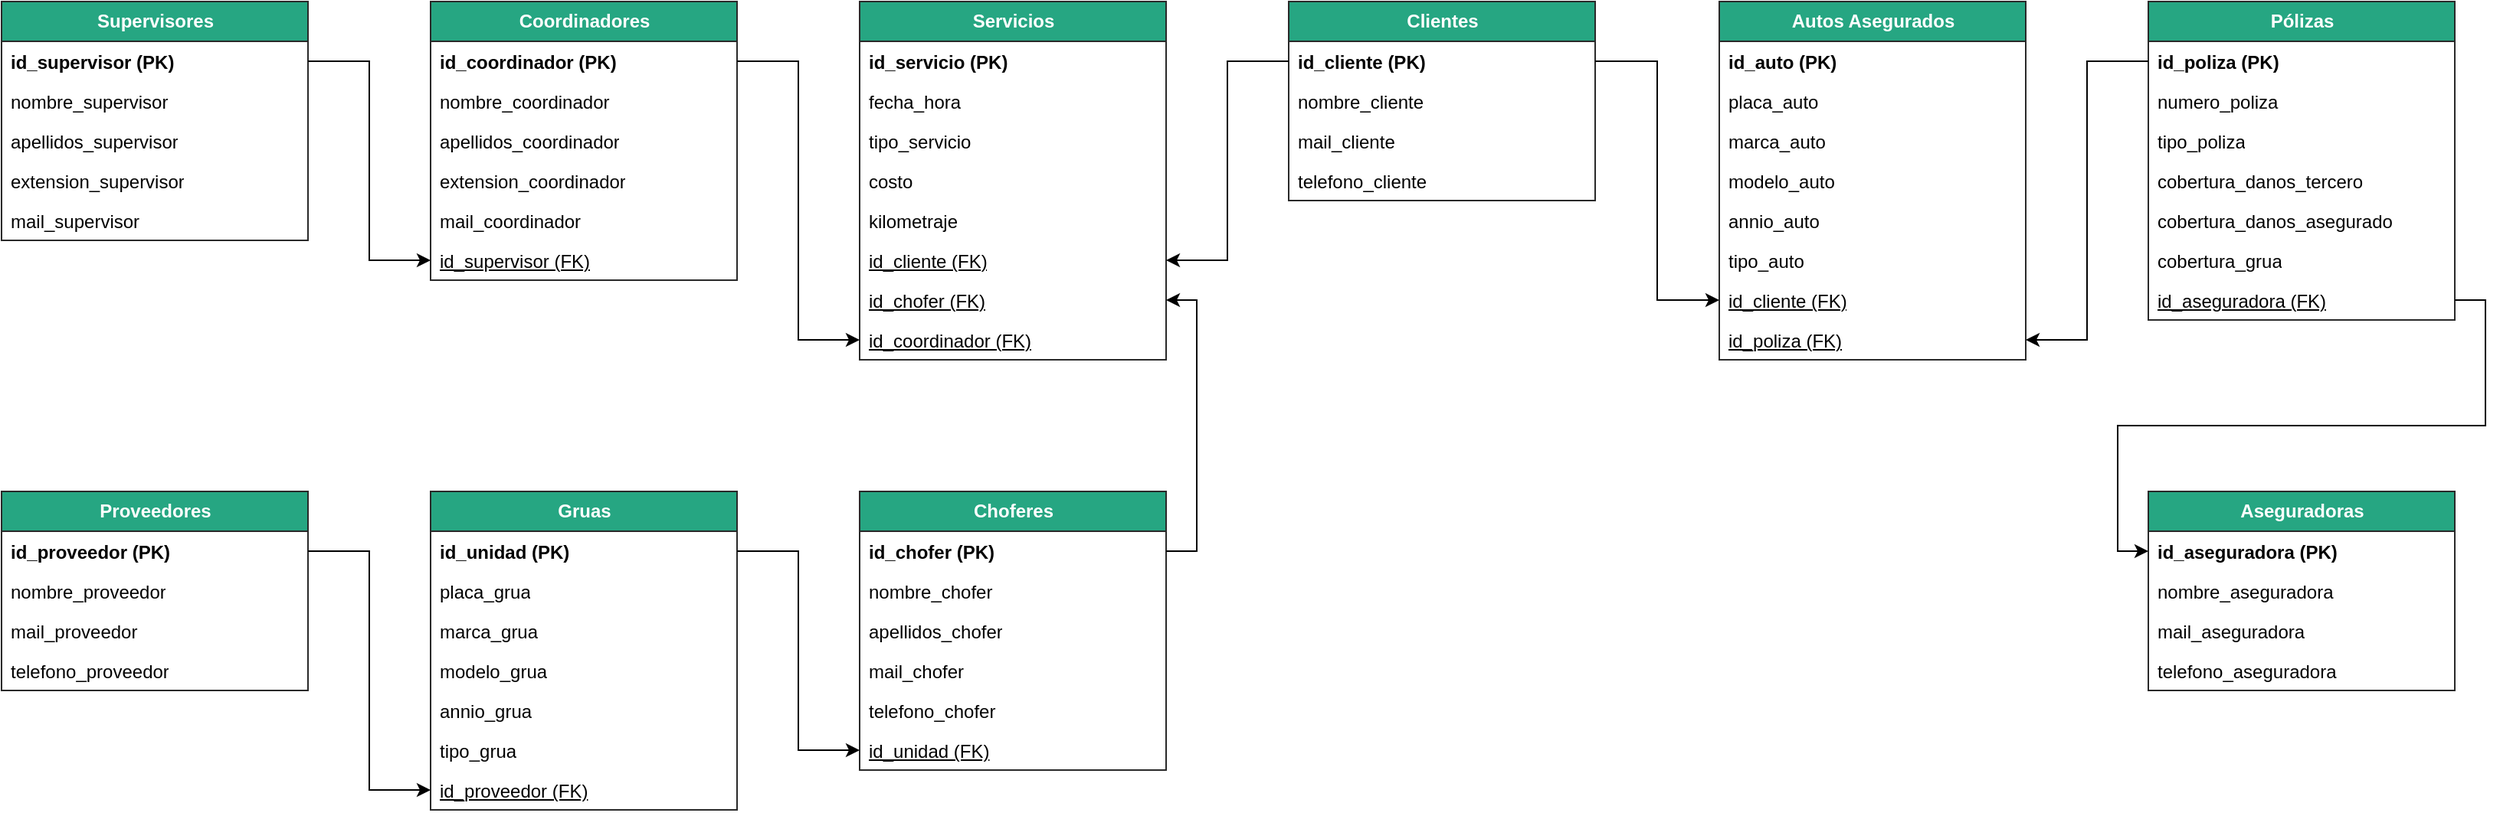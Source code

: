 <mxfile version="26.0.10">
  <diagram name="Página-1" id="CNQeAtd0HLl2I9lGI34d">
    <mxGraphModel dx="2074" dy="1098" grid="1" gridSize="10" guides="1" tooltips="1" connect="1" arrows="1" fold="1" page="1" pageScale="1" pageWidth="827" pageHeight="1169" math="0" shadow="0">
      <root>
        <mxCell id="0" />
        <mxCell id="1" parent="0" />
        <mxCell id="DPe2gCRadpd5a2DaNmYl-1" value="Supervisores" style="swimlane;fontStyle=1;childLayout=stackLayout;horizontal=1;startSize=26;fillColor=light-dark(#26a682, #1f2f1e);horizontalStack=0;resizeParent=1;resizeParentMax=0;resizeLast=0;collapsible=1;marginBottom=0;html=1;strokeColor=light-dark(#292929, #446e2c);fontColor=light-dark(#ffffff, #ededed);" parent="1" vertex="1">
          <mxGeometry x="40" y="120" width="200" height="156" as="geometry" />
        </mxCell>
        <mxCell id="DPe2gCRadpd5a2DaNmYl-2" value="id_supervisor (PK)" style="text;strokeColor=none;fillColor=none;align=left;verticalAlign=top;spacingLeft=4;spacingRight=4;overflow=hidden;rotatable=0;points=[[0,0.5],[1,0.5]];portConstraint=eastwest;whiteSpace=wrap;html=1;fontStyle=1" parent="DPe2gCRadpd5a2DaNmYl-1" vertex="1">
          <mxGeometry y="26" width="200" height="26" as="geometry" />
        </mxCell>
        <mxCell id="DPe2gCRadpd5a2DaNmYl-3" value="nombre_supervisor" style="text;strokeColor=none;fillColor=none;align=left;verticalAlign=top;spacingLeft=4;spacingRight=4;overflow=hidden;rotatable=0;points=[[0,0.5],[1,0.5]];portConstraint=eastwest;whiteSpace=wrap;html=1;" parent="DPe2gCRadpd5a2DaNmYl-1" vertex="1">
          <mxGeometry y="52" width="200" height="26" as="geometry" />
        </mxCell>
        <mxCell id="DPe2gCRadpd5a2DaNmYl-4" value="apellidos_supervisor" style="text;strokeColor=none;fillColor=none;align=left;verticalAlign=top;spacingLeft=4;spacingRight=4;overflow=hidden;rotatable=0;points=[[0,0.5],[1,0.5]];portConstraint=eastwest;whiteSpace=wrap;html=1;" parent="DPe2gCRadpd5a2DaNmYl-1" vertex="1">
          <mxGeometry y="78" width="200" height="26" as="geometry" />
        </mxCell>
        <mxCell id="DPe2gCRadpd5a2DaNmYl-5" value="extension_supervisor" style="text;strokeColor=none;fillColor=none;align=left;verticalAlign=top;spacingLeft=4;spacingRight=4;overflow=hidden;rotatable=0;points=[[0,0.5],[1,0.5]];portConstraint=eastwest;whiteSpace=wrap;html=1;" parent="DPe2gCRadpd5a2DaNmYl-1" vertex="1">
          <mxGeometry y="104" width="200" height="26" as="geometry" />
        </mxCell>
        <mxCell id="DPe2gCRadpd5a2DaNmYl-6" value="mail_supervisor" style="text;strokeColor=none;fillColor=none;align=left;verticalAlign=top;spacingLeft=4;spacingRight=4;overflow=hidden;rotatable=0;points=[[0,0.5],[1,0.5]];portConstraint=eastwest;whiteSpace=wrap;html=1;" parent="DPe2gCRadpd5a2DaNmYl-1" vertex="1">
          <mxGeometry y="130" width="200" height="26" as="geometry" />
        </mxCell>
        <mxCell id="9M1anqglWfri5pob4J4y-1" value="Coordinadores" style="swimlane;fontStyle=1;childLayout=stackLayout;horizontal=1;startSize=26;fillColor=light-dark(#26a682, #1f2f1e);horizontalStack=0;resizeParent=1;resizeParentMax=0;resizeLast=0;collapsible=1;marginBottom=0;html=1;strokeColor=light-dark(#292929, #446e2c);fontColor=light-dark(#ffffff, #ededed);" vertex="1" parent="1">
          <mxGeometry x="320" y="120" width="200" height="182" as="geometry" />
        </mxCell>
        <mxCell id="9M1anqglWfri5pob4J4y-2" value="id_coordinador (PK)" style="text;strokeColor=none;fillColor=none;align=left;verticalAlign=top;spacingLeft=4;spacingRight=4;overflow=hidden;rotatable=0;points=[[0,0.5],[1,0.5]];portConstraint=eastwest;whiteSpace=wrap;html=1;fontStyle=1" vertex="1" parent="9M1anqglWfri5pob4J4y-1">
          <mxGeometry y="26" width="200" height="26" as="geometry" />
        </mxCell>
        <mxCell id="9M1anqglWfri5pob4J4y-3" value="nombre_coordinador" style="text;strokeColor=none;fillColor=none;align=left;verticalAlign=top;spacingLeft=4;spacingRight=4;overflow=hidden;rotatable=0;points=[[0,0.5],[1,0.5]];portConstraint=eastwest;whiteSpace=wrap;html=1;" vertex="1" parent="9M1anqglWfri5pob4J4y-1">
          <mxGeometry y="52" width="200" height="26" as="geometry" />
        </mxCell>
        <mxCell id="9M1anqglWfri5pob4J4y-4" value="apellidos_coordinador" style="text;strokeColor=none;fillColor=none;align=left;verticalAlign=top;spacingLeft=4;spacingRight=4;overflow=hidden;rotatable=0;points=[[0,0.5],[1,0.5]];portConstraint=eastwest;whiteSpace=wrap;html=1;" vertex="1" parent="9M1anqglWfri5pob4J4y-1">
          <mxGeometry y="78" width="200" height="26" as="geometry" />
        </mxCell>
        <mxCell id="9M1anqglWfri5pob4J4y-5" value="extension_coordinador" style="text;strokeColor=none;fillColor=none;align=left;verticalAlign=top;spacingLeft=4;spacingRight=4;overflow=hidden;rotatable=0;points=[[0,0.5],[1,0.5]];portConstraint=eastwest;whiteSpace=wrap;html=1;" vertex="1" parent="9M1anqglWfri5pob4J4y-1">
          <mxGeometry y="104" width="200" height="26" as="geometry" />
        </mxCell>
        <mxCell id="9M1anqglWfri5pob4J4y-6" value="mail_coordinador" style="text;strokeColor=none;fillColor=none;align=left;verticalAlign=top;spacingLeft=4;spacingRight=4;overflow=hidden;rotatable=0;points=[[0,0.5],[1,0.5]];portConstraint=eastwest;whiteSpace=wrap;html=1;" vertex="1" parent="9M1anqglWfri5pob4J4y-1">
          <mxGeometry y="130" width="200" height="26" as="geometry" />
        </mxCell>
        <mxCell id="9M1anqglWfri5pob4J4y-66" value="id_supervisor (FK)" style="text;strokeColor=none;fillColor=none;align=left;verticalAlign=top;spacingLeft=4;spacingRight=4;overflow=hidden;rotatable=0;points=[[0,0.5],[1,0.5]];portConstraint=eastwest;whiteSpace=wrap;html=1;fontStyle=4" vertex="1" parent="9M1anqglWfri5pob4J4y-1">
          <mxGeometry y="156" width="200" height="26" as="geometry" />
        </mxCell>
        <mxCell id="9M1anqglWfri5pob4J4y-7" value="Servicios" style="swimlane;fontStyle=1;childLayout=stackLayout;horizontal=1;startSize=26;fillColor=light-dark(#26a682, #1f2f1e);horizontalStack=0;resizeParent=1;resizeParentMax=0;resizeLast=0;collapsible=1;marginBottom=0;html=1;strokeColor=light-dark(#292929, #446e2c);fontColor=light-dark(#ffffff, #ededed);" vertex="1" parent="1">
          <mxGeometry x="600" y="120" width="200" height="234" as="geometry" />
        </mxCell>
        <mxCell id="9M1anqglWfri5pob4J4y-8" value="id_servicio (PK)" style="text;strokeColor=none;fillColor=none;align=left;verticalAlign=top;spacingLeft=4;spacingRight=4;overflow=hidden;rotatable=0;points=[[0,0.5],[1,0.5]];portConstraint=eastwest;whiteSpace=wrap;html=1;fontStyle=1" vertex="1" parent="9M1anqglWfri5pob4J4y-7">
          <mxGeometry y="26" width="200" height="26" as="geometry" />
        </mxCell>
        <mxCell id="9M1anqglWfri5pob4J4y-9" value="fecha_hora" style="text;strokeColor=none;fillColor=none;align=left;verticalAlign=top;spacingLeft=4;spacingRight=4;overflow=hidden;rotatable=0;points=[[0,0.5],[1,0.5]];portConstraint=eastwest;whiteSpace=wrap;html=1;" vertex="1" parent="9M1anqglWfri5pob4J4y-7">
          <mxGeometry y="52" width="200" height="26" as="geometry" />
        </mxCell>
        <mxCell id="9M1anqglWfri5pob4J4y-10" value="tipo_servicio" style="text;strokeColor=none;fillColor=none;align=left;verticalAlign=top;spacingLeft=4;spacingRight=4;overflow=hidden;rotatable=0;points=[[0,0.5],[1,0.5]];portConstraint=eastwest;whiteSpace=wrap;html=1;" vertex="1" parent="9M1anqglWfri5pob4J4y-7">
          <mxGeometry y="78" width="200" height="26" as="geometry" />
        </mxCell>
        <mxCell id="9M1anqglWfri5pob4J4y-11" value="costo" style="text;strokeColor=none;fillColor=none;align=left;verticalAlign=top;spacingLeft=4;spacingRight=4;overflow=hidden;rotatable=0;points=[[0,0.5],[1,0.5]];portConstraint=eastwest;whiteSpace=wrap;html=1;" vertex="1" parent="9M1anqglWfri5pob4J4y-7">
          <mxGeometry y="104" width="200" height="26" as="geometry" />
        </mxCell>
        <mxCell id="9M1anqglWfri5pob4J4y-12" value="kilometraje" style="text;strokeColor=none;fillColor=none;align=left;verticalAlign=top;spacingLeft=4;spacingRight=4;overflow=hidden;rotatable=0;points=[[0,0.5],[1,0.5]];portConstraint=eastwest;whiteSpace=wrap;html=1;" vertex="1" parent="9M1anqglWfri5pob4J4y-7">
          <mxGeometry y="130" width="200" height="26" as="geometry" />
        </mxCell>
        <mxCell id="9M1anqglWfri5pob4J4y-60" value="id_cliente (FK)" style="text;strokeColor=none;fillColor=none;align=left;verticalAlign=top;spacingLeft=4;spacingRight=4;overflow=hidden;rotatable=0;points=[[0,0.5],[1,0.5]];portConstraint=eastwest;whiteSpace=wrap;html=1;fontStyle=4" vertex="1" parent="9M1anqglWfri5pob4J4y-7">
          <mxGeometry y="156" width="200" height="26" as="geometry" />
        </mxCell>
        <mxCell id="9M1anqglWfri5pob4J4y-61" value="id_chofer (FK)" style="text;strokeColor=none;fillColor=none;align=left;verticalAlign=top;spacingLeft=4;spacingRight=4;overflow=hidden;rotatable=0;points=[[0,0.5],[1,0.5]];portConstraint=eastwest;whiteSpace=wrap;html=1;fontStyle=4" vertex="1" parent="9M1anqglWfri5pob4J4y-7">
          <mxGeometry y="182" width="200" height="26" as="geometry" />
        </mxCell>
        <mxCell id="9M1anqglWfri5pob4J4y-62" value="id_coordinador (FK)" style="text;strokeColor=none;fillColor=none;align=left;verticalAlign=top;spacingLeft=4;spacingRight=4;overflow=hidden;rotatable=0;points=[[0,0.5],[1,0.5]];portConstraint=eastwest;whiteSpace=wrap;html=1;fontStyle=4" vertex="1" parent="9M1anqglWfri5pob4J4y-7">
          <mxGeometry y="208" width="200" height="26" as="geometry" />
        </mxCell>
        <mxCell id="9M1anqglWfri5pob4J4y-13" value="Clientes" style="swimlane;fontStyle=1;childLayout=stackLayout;horizontal=1;startSize=26;fillColor=light-dark(#26a682, #1f2f1e);horizontalStack=0;resizeParent=1;resizeParentMax=0;resizeLast=0;collapsible=1;marginBottom=0;html=1;strokeColor=light-dark(#292929, #446e2c);fontColor=light-dark(#ffffff, #ededed);" vertex="1" parent="1">
          <mxGeometry x="880" y="120" width="200" height="130" as="geometry" />
        </mxCell>
        <mxCell id="9M1anqglWfri5pob4J4y-14" value="id_cliente (PK)" style="text;strokeColor=none;fillColor=none;align=left;verticalAlign=top;spacingLeft=4;spacingRight=4;overflow=hidden;rotatable=0;points=[[0,0.5],[1,0.5]];portConstraint=eastwest;whiteSpace=wrap;html=1;fontStyle=1" vertex="1" parent="9M1anqglWfri5pob4J4y-13">
          <mxGeometry y="26" width="200" height="26" as="geometry" />
        </mxCell>
        <mxCell id="9M1anqglWfri5pob4J4y-15" value="nombre_cliente" style="text;strokeColor=none;fillColor=none;align=left;verticalAlign=top;spacingLeft=4;spacingRight=4;overflow=hidden;rotatable=0;points=[[0,0.5],[1,0.5]];portConstraint=eastwest;whiteSpace=wrap;html=1;" vertex="1" parent="9M1anqglWfri5pob4J4y-13">
          <mxGeometry y="52" width="200" height="26" as="geometry" />
        </mxCell>
        <mxCell id="9M1anqglWfri5pob4J4y-16" value="mail_cliente" style="text;strokeColor=none;fillColor=none;align=left;verticalAlign=top;spacingLeft=4;spacingRight=4;overflow=hidden;rotatable=0;points=[[0,0.5],[1,0.5]];portConstraint=eastwest;whiteSpace=wrap;html=1;" vertex="1" parent="9M1anqglWfri5pob4J4y-13">
          <mxGeometry y="78" width="200" height="26" as="geometry" />
        </mxCell>
        <mxCell id="9M1anqglWfri5pob4J4y-17" value="telefono_cliente" style="text;strokeColor=none;fillColor=none;align=left;verticalAlign=top;spacingLeft=4;spacingRight=4;overflow=hidden;rotatable=0;points=[[0,0.5],[1,0.5]];portConstraint=eastwest;whiteSpace=wrap;html=1;" vertex="1" parent="9M1anqglWfri5pob4J4y-13">
          <mxGeometry y="104" width="200" height="26" as="geometry" />
        </mxCell>
        <mxCell id="9M1anqglWfri5pob4J4y-19" value="Autos Asegurados" style="swimlane;fontStyle=1;childLayout=stackLayout;horizontal=1;startSize=26;fillColor=light-dark(#26a682, #1f2f1e);horizontalStack=0;resizeParent=1;resizeParentMax=0;resizeLast=0;collapsible=1;marginBottom=0;html=1;strokeColor=light-dark(#292929, #446e2c);fontColor=light-dark(#ffffff, #ededed);" vertex="1" parent="1">
          <mxGeometry x="1161" y="120" width="200" height="234" as="geometry" />
        </mxCell>
        <mxCell id="9M1anqglWfri5pob4J4y-20" value="id_auto (PK)" style="text;strokeColor=none;fillColor=none;align=left;verticalAlign=top;spacingLeft=4;spacingRight=4;overflow=hidden;rotatable=0;points=[[0,0.5],[1,0.5]];portConstraint=eastwest;whiteSpace=wrap;html=1;fontStyle=1" vertex="1" parent="9M1anqglWfri5pob4J4y-19">
          <mxGeometry y="26" width="200" height="26" as="geometry" />
        </mxCell>
        <mxCell id="9M1anqglWfri5pob4J4y-21" value="placa_auto" style="text;strokeColor=none;fillColor=none;align=left;verticalAlign=top;spacingLeft=4;spacingRight=4;overflow=hidden;rotatable=0;points=[[0,0.5],[1,0.5]];portConstraint=eastwest;whiteSpace=wrap;html=1;" vertex="1" parent="9M1anqglWfri5pob4J4y-19">
          <mxGeometry y="52" width="200" height="26" as="geometry" />
        </mxCell>
        <mxCell id="9M1anqglWfri5pob4J4y-22" value="marca_auto" style="text;strokeColor=none;fillColor=none;align=left;verticalAlign=top;spacingLeft=4;spacingRight=4;overflow=hidden;rotatable=0;points=[[0,0.5],[1,0.5]];portConstraint=eastwest;whiteSpace=wrap;html=1;" vertex="1" parent="9M1anqglWfri5pob4J4y-19">
          <mxGeometry y="78" width="200" height="26" as="geometry" />
        </mxCell>
        <mxCell id="9M1anqglWfri5pob4J4y-23" value="modelo_auto" style="text;strokeColor=none;fillColor=none;align=left;verticalAlign=top;spacingLeft=4;spacingRight=4;overflow=hidden;rotatable=0;points=[[0,0.5],[1,0.5]];portConstraint=eastwest;whiteSpace=wrap;html=1;" vertex="1" parent="9M1anqglWfri5pob4J4y-19">
          <mxGeometry y="104" width="200" height="26" as="geometry" />
        </mxCell>
        <mxCell id="9M1anqglWfri5pob4J4y-24" value="annio_auto" style="text;strokeColor=none;fillColor=none;align=left;verticalAlign=top;spacingLeft=4;spacingRight=4;overflow=hidden;rotatable=0;points=[[0,0.5],[1,0.5]];portConstraint=eastwest;whiteSpace=wrap;html=1;" vertex="1" parent="9M1anqglWfri5pob4J4y-19">
          <mxGeometry y="130" width="200" height="26" as="geometry" />
        </mxCell>
        <mxCell id="9M1anqglWfri5pob4J4y-57" value="tipo_auto" style="text;strokeColor=none;fillColor=none;align=left;verticalAlign=top;spacingLeft=4;spacingRight=4;overflow=hidden;rotatable=0;points=[[0,0.5],[1,0.5]];portConstraint=eastwest;whiteSpace=wrap;html=1;" vertex="1" parent="9M1anqglWfri5pob4J4y-19">
          <mxGeometry y="156" width="200" height="26" as="geometry" />
        </mxCell>
        <mxCell id="9M1anqglWfri5pob4J4y-58" value="id_cliente (FK)" style="text;strokeColor=none;fillColor=none;align=left;verticalAlign=top;spacingLeft=4;spacingRight=4;overflow=hidden;rotatable=0;points=[[0,0.5],[1,0.5]];portConstraint=eastwest;whiteSpace=wrap;html=1;fontStyle=4" vertex="1" parent="9M1anqglWfri5pob4J4y-19">
          <mxGeometry y="182" width="200" height="26" as="geometry" />
        </mxCell>
        <mxCell id="9M1anqglWfri5pob4J4y-59" value="id_poliza (FK)" style="text;strokeColor=none;fillColor=none;align=left;verticalAlign=top;spacingLeft=4;spacingRight=4;overflow=hidden;rotatable=0;points=[[0,0.5],[1,0.5]];portConstraint=eastwest;whiteSpace=wrap;html=1;fontStyle=4" vertex="1" parent="9M1anqglWfri5pob4J4y-19">
          <mxGeometry y="208" width="200" height="26" as="geometry" />
        </mxCell>
        <mxCell id="9M1anqglWfri5pob4J4y-25" value="Pólizas" style="swimlane;fontStyle=1;childLayout=stackLayout;horizontal=1;startSize=26;fillColor=light-dark(#26a682, #1f2f1e);horizontalStack=0;resizeParent=1;resizeParentMax=0;resizeLast=0;collapsible=1;marginBottom=0;html=1;strokeColor=light-dark(#292929, #446e2c);fontColor=light-dark(#ffffff, #ededed);" vertex="1" parent="1">
          <mxGeometry x="1441" y="120" width="200" height="208" as="geometry" />
        </mxCell>
        <mxCell id="9M1anqglWfri5pob4J4y-26" value="id_poliza (PK)" style="text;strokeColor=none;fillColor=none;align=left;verticalAlign=top;spacingLeft=4;spacingRight=4;overflow=hidden;rotatable=0;points=[[0,0.5],[1,0.5]];portConstraint=eastwest;whiteSpace=wrap;html=1;fontStyle=1" vertex="1" parent="9M1anqglWfri5pob4J4y-25">
          <mxGeometry y="26" width="200" height="26" as="geometry" />
        </mxCell>
        <mxCell id="9M1anqglWfri5pob4J4y-27" value="numero_poliza" style="text;strokeColor=none;fillColor=none;align=left;verticalAlign=top;spacingLeft=4;spacingRight=4;overflow=hidden;rotatable=0;points=[[0,0.5],[1,0.5]];portConstraint=eastwest;whiteSpace=wrap;html=1;" vertex="1" parent="9M1anqglWfri5pob4J4y-25">
          <mxGeometry y="52" width="200" height="26" as="geometry" />
        </mxCell>
        <mxCell id="9M1anqglWfri5pob4J4y-28" value="tipo_poliza" style="text;strokeColor=none;fillColor=none;align=left;verticalAlign=top;spacingLeft=4;spacingRight=4;overflow=hidden;rotatable=0;points=[[0,0.5],[1,0.5]];portConstraint=eastwest;whiteSpace=wrap;html=1;" vertex="1" parent="9M1anqglWfri5pob4J4y-25">
          <mxGeometry y="78" width="200" height="26" as="geometry" />
        </mxCell>
        <mxCell id="9M1anqglWfri5pob4J4y-29" value="cobertura_danos_tercero" style="text;strokeColor=none;fillColor=none;align=left;verticalAlign=top;spacingLeft=4;spacingRight=4;overflow=hidden;rotatable=0;points=[[0,0.5],[1,0.5]];portConstraint=eastwest;whiteSpace=wrap;html=1;" vertex="1" parent="9M1anqglWfri5pob4J4y-25">
          <mxGeometry y="104" width="200" height="26" as="geometry" />
        </mxCell>
        <mxCell id="9M1anqglWfri5pob4J4y-30" value="cobertura_danos_asegurado" style="text;strokeColor=none;fillColor=none;align=left;verticalAlign=top;spacingLeft=4;spacingRight=4;overflow=hidden;rotatable=0;points=[[0,0.5],[1,0.5]];portConstraint=eastwest;whiteSpace=wrap;html=1;" vertex="1" parent="9M1anqglWfri5pob4J4y-25">
          <mxGeometry y="130" width="200" height="26" as="geometry" />
        </mxCell>
        <mxCell id="9M1anqglWfri5pob4J4y-55" value="cobertura_grua" style="text;strokeColor=none;fillColor=none;align=left;verticalAlign=top;spacingLeft=4;spacingRight=4;overflow=hidden;rotatable=0;points=[[0,0.5],[1,0.5]];portConstraint=eastwest;whiteSpace=wrap;html=1;" vertex="1" parent="9M1anqglWfri5pob4J4y-25">
          <mxGeometry y="156" width="200" height="26" as="geometry" />
        </mxCell>
        <mxCell id="9M1anqglWfri5pob4J4y-56" value="id_aseguradora (FK)" style="text;strokeColor=none;fillColor=none;align=left;verticalAlign=top;spacingLeft=4;spacingRight=4;overflow=hidden;rotatable=0;points=[[0,0.5],[1,0.5]];portConstraint=eastwest;whiteSpace=wrap;html=1;fontStyle=4" vertex="1" parent="9M1anqglWfri5pob4J4y-25">
          <mxGeometry y="182" width="200" height="26" as="geometry" />
        </mxCell>
        <mxCell id="9M1anqglWfri5pob4J4y-31" value="Proveedores" style="swimlane;fontStyle=1;childLayout=stackLayout;horizontal=1;startSize=26;fillColor=light-dark(#26a682, #1f2f1e);horizontalStack=0;resizeParent=1;resizeParentMax=0;resizeLast=0;collapsible=1;marginBottom=0;html=1;strokeColor=light-dark(#292929, #446e2c);fontColor=light-dark(#ffffff, #ededed);" vertex="1" parent="1">
          <mxGeometry x="40" y="440" width="200" height="130" as="geometry" />
        </mxCell>
        <mxCell id="9M1anqglWfri5pob4J4y-32" value="id_proveedor (PK)" style="text;strokeColor=none;fillColor=none;align=left;verticalAlign=top;spacingLeft=4;spacingRight=4;overflow=hidden;rotatable=0;points=[[0,0.5],[1,0.5]];portConstraint=eastwest;whiteSpace=wrap;html=1;fontStyle=1" vertex="1" parent="9M1anqglWfri5pob4J4y-31">
          <mxGeometry y="26" width="200" height="26" as="geometry" />
        </mxCell>
        <mxCell id="9M1anqglWfri5pob4J4y-33" value="nombre_proveedor" style="text;strokeColor=none;fillColor=none;align=left;verticalAlign=top;spacingLeft=4;spacingRight=4;overflow=hidden;rotatable=0;points=[[0,0.5],[1,0.5]];portConstraint=eastwest;whiteSpace=wrap;html=1;" vertex="1" parent="9M1anqglWfri5pob4J4y-31">
          <mxGeometry y="52" width="200" height="26" as="geometry" />
        </mxCell>
        <mxCell id="9M1anqglWfri5pob4J4y-34" value="mail_proveedor" style="text;strokeColor=none;fillColor=none;align=left;verticalAlign=top;spacingLeft=4;spacingRight=4;overflow=hidden;rotatable=0;points=[[0,0.5],[1,0.5]];portConstraint=eastwest;whiteSpace=wrap;html=1;" vertex="1" parent="9M1anqglWfri5pob4J4y-31">
          <mxGeometry y="78" width="200" height="26" as="geometry" />
        </mxCell>
        <mxCell id="9M1anqglWfri5pob4J4y-35" value="telefono_proveedor" style="text;strokeColor=none;fillColor=none;align=left;verticalAlign=top;spacingLeft=4;spacingRight=4;overflow=hidden;rotatable=0;points=[[0,0.5],[1,0.5]];portConstraint=eastwest;whiteSpace=wrap;html=1;" vertex="1" parent="9M1anqglWfri5pob4J4y-31">
          <mxGeometry y="104" width="200" height="26" as="geometry" />
        </mxCell>
        <mxCell id="9M1anqglWfri5pob4J4y-37" value="Gruas" style="swimlane;fontStyle=1;childLayout=stackLayout;horizontal=1;startSize=26;fillColor=light-dark(#26a682, #1f2f1e);horizontalStack=0;resizeParent=1;resizeParentMax=0;resizeLast=0;collapsible=1;marginBottom=0;html=1;strokeColor=light-dark(#292929, #446e2c);fontColor=light-dark(#ffffff, #ededed);" vertex="1" parent="1">
          <mxGeometry x="320" y="440" width="200" height="208" as="geometry" />
        </mxCell>
        <mxCell id="9M1anqglWfri5pob4J4y-38" value="id_unidad (PK)" style="text;strokeColor=none;fillColor=none;align=left;verticalAlign=top;spacingLeft=4;spacingRight=4;overflow=hidden;rotatable=0;points=[[0,0.5],[1,0.5]];portConstraint=eastwest;whiteSpace=wrap;html=1;fontStyle=1" vertex="1" parent="9M1anqglWfri5pob4J4y-37">
          <mxGeometry y="26" width="200" height="26" as="geometry" />
        </mxCell>
        <mxCell id="9M1anqglWfri5pob4J4y-39" value="placa_grua" style="text;strokeColor=none;fillColor=none;align=left;verticalAlign=top;spacingLeft=4;spacingRight=4;overflow=hidden;rotatable=0;points=[[0,0.5],[1,0.5]];portConstraint=eastwest;whiteSpace=wrap;html=1;" vertex="1" parent="9M1anqglWfri5pob4J4y-37">
          <mxGeometry y="52" width="200" height="26" as="geometry" />
        </mxCell>
        <mxCell id="9M1anqglWfri5pob4J4y-40" value="marca_grua" style="text;strokeColor=none;fillColor=none;align=left;verticalAlign=top;spacingLeft=4;spacingRight=4;overflow=hidden;rotatable=0;points=[[0,0.5],[1,0.5]];portConstraint=eastwest;whiteSpace=wrap;html=1;" vertex="1" parent="9M1anqglWfri5pob4J4y-37">
          <mxGeometry y="78" width="200" height="26" as="geometry" />
        </mxCell>
        <mxCell id="9M1anqglWfri5pob4J4y-41" value="modelo_grua" style="text;strokeColor=none;fillColor=none;align=left;verticalAlign=top;spacingLeft=4;spacingRight=4;overflow=hidden;rotatable=0;points=[[0,0.5],[1,0.5]];portConstraint=eastwest;whiteSpace=wrap;html=1;" vertex="1" parent="9M1anqglWfri5pob4J4y-37">
          <mxGeometry y="104" width="200" height="26" as="geometry" />
        </mxCell>
        <mxCell id="9M1anqglWfri5pob4J4y-42" value="annio_grua" style="text;strokeColor=none;fillColor=none;align=left;verticalAlign=top;spacingLeft=4;spacingRight=4;overflow=hidden;rotatable=0;points=[[0,0.5],[1,0.5]];portConstraint=eastwest;whiteSpace=wrap;html=1;" vertex="1" parent="9M1anqglWfri5pob4J4y-37">
          <mxGeometry y="130" width="200" height="26" as="geometry" />
        </mxCell>
        <mxCell id="9M1anqglWfri5pob4J4y-65" value="tipo_grua" style="text;strokeColor=none;fillColor=none;align=left;verticalAlign=top;spacingLeft=4;spacingRight=4;overflow=hidden;rotatable=0;points=[[0,0.5],[1,0.5]];portConstraint=eastwest;whiteSpace=wrap;html=1;" vertex="1" parent="9M1anqglWfri5pob4J4y-37">
          <mxGeometry y="156" width="200" height="26" as="geometry" />
        </mxCell>
        <mxCell id="9M1anqglWfri5pob4J4y-64" value="id_proveedor (FK)" style="text;strokeColor=none;fillColor=none;align=left;verticalAlign=top;spacingLeft=4;spacingRight=4;overflow=hidden;rotatable=0;points=[[0,0.5],[1,0.5]];portConstraint=eastwest;whiteSpace=wrap;html=1;fontStyle=4" vertex="1" parent="9M1anqglWfri5pob4J4y-37">
          <mxGeometry y="182" width="200" height="26" as="geometry" />
        </mxCell>
        <mxCell id="9M1anqglWfri5pob4J4y-43" value="Choferes" style="swimlane;fontStyle=1;childLayout=stackLayout;horizontal=1;startSize=26;fillColor=light-dark(#26a682, #1f2f1e);horizontalStack=0;resizeParent=1;resizeParentMax=0;resizeLast=0;collapsible=1;marginBottom=0;html=1;strokeColor=light-dark(#292929, #446e2c);fontColor=light-dark(#ffffff, #ededed);" vertex="1" parent="1">
          <mxGeometry x="600" y="440" width="200" height="182" as="geometry" />
        </mxCell>
        <mxCell id="9M1anqglWfri5pob4J4y-44" value="id_chofer (PK)" style="text;strokeColor=none;fillColor=none;align=left;verticalAlign=top;spacingLeft=4;spacingRight=4;overflow=hidden;rotatable=0;points=[[0,0.5],[1,0.5]];portConstraint=eastwest;whiteSpace=wrap;html=1;fontStyle=1" vertex="1" parent="9M1anqglWfri5pob4J4y-43">
          <mxGeometry y="26" width="200" height="26" as="geometry" />
        </mxCell>
        <mxCell id="9M1anqglWfri5pob4J4y-45" value="nombre_chofer" style="text;strokeColor=none;fillColor=none;align=left;verticalAlign=top;spacingLeft=4;spacingRight=4;overflow=hidden;rotatable=0;points=[[0,0.5],[1,0.5]];portConstraint=eastwest;whiteSpace=wrap;html=1;" vertex="1" parent="9M1anqglWfri5pob4J4y-43">
          <mxGeometry y="52" width="200" height="26" as="geometry" />
        </mxCell>
        <mxCell id="9M1anqglWfri5pob4J4y-46" value="apellidos_chofer" style="text;strokeColor=none;fillColor=none;align=left;verticalAlign=top;spacingLeft=4;spacingRight=4;overflow=hidden;rotatable=0;points=[[0,0.5],[1,0.5]];portConstraint=eastwest;whiteSpace=wrap;html=1;" vertex="1" parent="9M1anqglWfri5pob4J4y-43">
          <mxGeometry y="78" width="200" height="26" as="geometry" />
        </mxCell>
        <mxCell id="9M1anqglWfri5pob4J4y-47" value="mail_chofer" style="text;strokeColor=none;fillColor=none;align=left;verticalAlign=top;spacingLeft=4;spacingRight=4;overflow=hidden;rotatable=0;points=[[0,0.5],[1,0.5]];portConstraint=eastwest;whiteSpace=wrap;html=1;" vertex="1" parent="9M1anqglWfri5pob4J4y-43">
          <mxGeometry y="104" width="200" height="26" as="geometry" />
        </mxCell>
        <mxCell id="9M1anqglWfri5pob4J4y-48" value="telefono_chofer" style="text;strokeColor=none;fillColor=none;align=left;verticalAlign=top;spacingLeft=4;spacingRight=4;overflow=hidden;rotatable=0;points=[[0,0.5],[1,0.5]];portConstraint=eastwest;whiteSpace=wrap;html=1;" vertex="1" parent="9M1anqglWfri5pob4J4y-43">
          <mxGeometry y="130" width="200" height="26" as="geometry" />
        </mxCell>
        <mxCell id="9M1anqglWfri5pob4J4y-63" value="id_unidad (FK)" style="text;strokeColor=none;fillColor=none;align=left;verticalAlign=top;spacingLeft=4;spacingRight=4;overflow=hidden;rotatable=0;points=[[0,0.5],[1,0.5]];portConstraint=eastwest;whiteSpace=wrap;html=1;fontStyle=4" vertex="1" parent="9M1anqglWfri5pob4J4y-43">
          <mxGeometry y="156" width="200" height="26" as="geometry" />
        </mxCell>
        <mxCell id="9M1anqglWfri5pob4J4y-49" value="Aseguradoras" style="swimlane;fontStyle=1;childLayout=stackLayout;horizontal=1;startSize=26;fillColor=light-dark(#26a682, #1f2f1e);horizontalStack=0;resizeParent=1;resizeParentMax=0;resizeLast=0;collapsible=1;marginBottom=0;html=1;strokeColor=light-dark(#292929, #446e2c);fontColor=light-dark(#ffffff, #ededed);" vertex="1" parent="1">
          <mxGeometry x="1441" y="440" width="200" height="130" as="geometry" />
        </mxCell>
        <mxCell id="9M1anqglWfri5pob4J4y-50" value="id_aseguradora (PK)" style="text;strokeColor=none;fillColor=none;align=left;verticalAlign=top;spacingLeft=4;spacingRight=4;overflow=hidden;rotatable=0;points=[[0,0.5],[1,0.5]];portConstraint=eastwest;whiteSpace=wrap;html=1;fontStyle=1" vertex="1" parent="9M1anqglWfri5pob4J4y-49">
          <mxGeometry y="26" width="200" height="26" as="geometry" />
        </mxCell>
        <mxCell id="9M1anqglWfri5pob4J4y-51" value="nombre_aseguradora" style="text;strokeColor=none;fillColor=none;align=left;verticalAlign=top;spacingLeft=4;spacingRight=4;overflow=hidden;rotatable=0;points=[[0,0.5],[1,0.5]];portConstraint=eastwest;whiteSpace=wrap;html=1;" vertex="1" parent="9M1anqglWfri5pob4J4y-49">
          <mxGeometry y="52" width="200" height="26" as="geometry" />
        </mxCell>
        <mxCell id="9M1anqglWfri5pob4J4y-52" value="mail_aseguradora" style="text;strokeColor=none;fillColor=none;align=left;verticalAlign=top;spacingLeft=4;spacingRight=4;overflow=hidden;rotatable=0;points=[[0,0.5],[1,0.5]];portConstraint=eastwest;whiteSpace=wrap;html=1;" vertex="1" parent="9M1anqglWfri5pob4J4y-49">
          <mxGeometry y="78" width="200" height="26" as="geometry" />
        </mxCell>
        <mxCell id="9M1anqglWfri5pob4J4y-53" value="telefono_aseguradora" style="text;strokeColor=none;fillColor=none;align=left;verticalAlign=top;spacingLeft=4;spacingRight=4;overflow=hidden;rotatable=0;points=[[0,0.5],[1,0.5]];portConstraint=eastwest;whiteSpace=wrap;html=1;" vertex="1" parent="9M1anqglWfri5pob4J4y-49">
          <mxGeometry y="104" width="200" height="26" as="geometry" />
        </mxCell>
        <mxCell id="9M1anqglWfri5pob4J4y-69" value="" style="edgeStyle=orthogonalEdgeStyle;rounded=0;orthogonalLoop=1;jettySize=auto;html=1;entryX=0;entryY=0.5;entryDx=0;entryDy=0;" edge="1" parent="1" source="DPe2gCRadpd5a2DaNmYl-2" target="9M1anqglWfri5pob4J4y-66">
          <mxGeometry relative="1" as="geometry" />
        </mxCell>
        <mxCell id="9M1anqglWfri5pob4J4y-70" value="" style="edgeStyle=orthogonalEdgeStyle;rounded=0;orthogonalLoop=1;jettySize=auto;html=1;entryX=0;entryY=0.5;entryDx=0;entryDy=0;" edge="1" parent="1" source="9M1anqglWfri5pob4J4y-2" target="9M1anqglWfri5pob4J4y-62">
          <mxGeometry relative="1" as="geometry" />
        </mxCell>
        <mxCell id="9M1anqglWfri5pob4J4y-76" style="edgeStyle=orthogonalEdgeStyle;rounded=0;orthogonalLoop=1;jettySize=auto;html=1;exitX=1;exitY=0.5;exitDx=0;exitDy=0;entryX=1;entryY=0.5;entryDx=0;entryDy=0;" edge="1" parent="1" source="9M1anqglWfri5pob4J4y-44" target="9M1anqglWfri5pob4J4y-61">
          <mxGeometry relative="1" as="geometry" />
        </mxCell>
        <mxCell id="9M1anqglWfri5pob4J4y-77" style="edgeStyle=orthogonalEdgeStyle;rounded=0;orthogonalLoop=1;jettySize=auto;html=1;exitX=1;exitY=0.5;exitDx=0;exitDy=0;entryX=0;entryY=0.5;entryDx=0;entryDy=0;" edge="1" parent="1" source="9M1anqglWfri5pob4J4y-38" target="9M1anqglWfri5pob4J4y-63">
          <mxGeometry relative="1" as="geometry" />
        </mxCell>
        <mxCell id="9M1anqglWfri5pob4J4y-78" style="edgeStyle=orthogonalEdgeStyle;rounded=0;orthogonalLoop=1;jettySize=auto;html=1;exitX=0;exitY=0.5;exitDx=0;exitDy=0;entryX=1;entryY=0.5;entryDx=0;entryDy=0;" edge="1" parent="1" source="9M1anqglWfri5pob4J4y-14" target="9M1anqglWfri5pob4J4y-60">
          <mxGeometry relative="1" as="geometry" />
        </mxCell>
        <mxCell id="9M1anqglWfri5pob4J4y-79" style="edgeStyle=orthogonalEdgeStyle;rounded=0;orthogonalLoop=1;jettySize=auto;html=1;exitX=1;exitY=0.5;exitDx=0;exitDy=0;entryX=0;entryY=0.5;entryDx=0;entryDy=0;" edge="1" parent="1" source="9M1anqglWfri5pob4J4y-14" target="9M1anqglWfri5pob4J4y-58">
          <mxGeometry relative="1" as="geometry" />
        </mxCell>
        <mxCell id="9M1anqglWfri5pob4J4y-80" style="edgeStyle=orthogonalEdgeStyle;rounded=0;orthogonalLoop=1;jettySize=auto;html=1;exitX=0;exitY=0.5;exitDx=0;exitDy=0;entryX=1;entryY=0.5;entryDx=0;entryDy=0;" edge="1" parent="1" source="9M1anqglWfri5pob4J4y-26" target="9M1anqglWfri5pob4J4y-59">
          <mxGeometry relative="1" as="geometry" />
        </mxCell>
        <mxCell id="9M1anqglWfri5pob4J4y-81" style="edgeStyle=orthogonalEdgeStyle;rounded=0;orthogonalLoop=1;jettySize=auto;html=1;exitX=1;exitY=0.5;exitDx=0;exitDy=0;entryX=0;entryY=0.5;entryDx=0;entryDy=0;" edge="1" parent="1" source="9M1anqglWfri5pob4J4y-56" target="9M1anqglWfri5pob4J4y-50">
          <mxGeometry relative="1" as="geometry" />
        </mxCell>
        <mxCell id="9M1anqglWfri5pob4J4y-82" style="edgeStyle=orthogonalEdgeStyle;rounded=0;orthogonalLoop=1;jettySize=auto;html=1;exitX=1;exitY=0.5;exitDx=0;exitDy=0;entryX=0;entryY=0.5;entryDx=0;entryDy=0;" edge="1" parent="1" source="9M1anqglWfri5pob4J4y-32" target="9M1anqglWfri5pob4J4y-64">
          <mxGeometry relative="1" as="geometry" />
        </mxCell>
      </root>
    </mxGraphModel>
  </diagram>
</mxfile>

